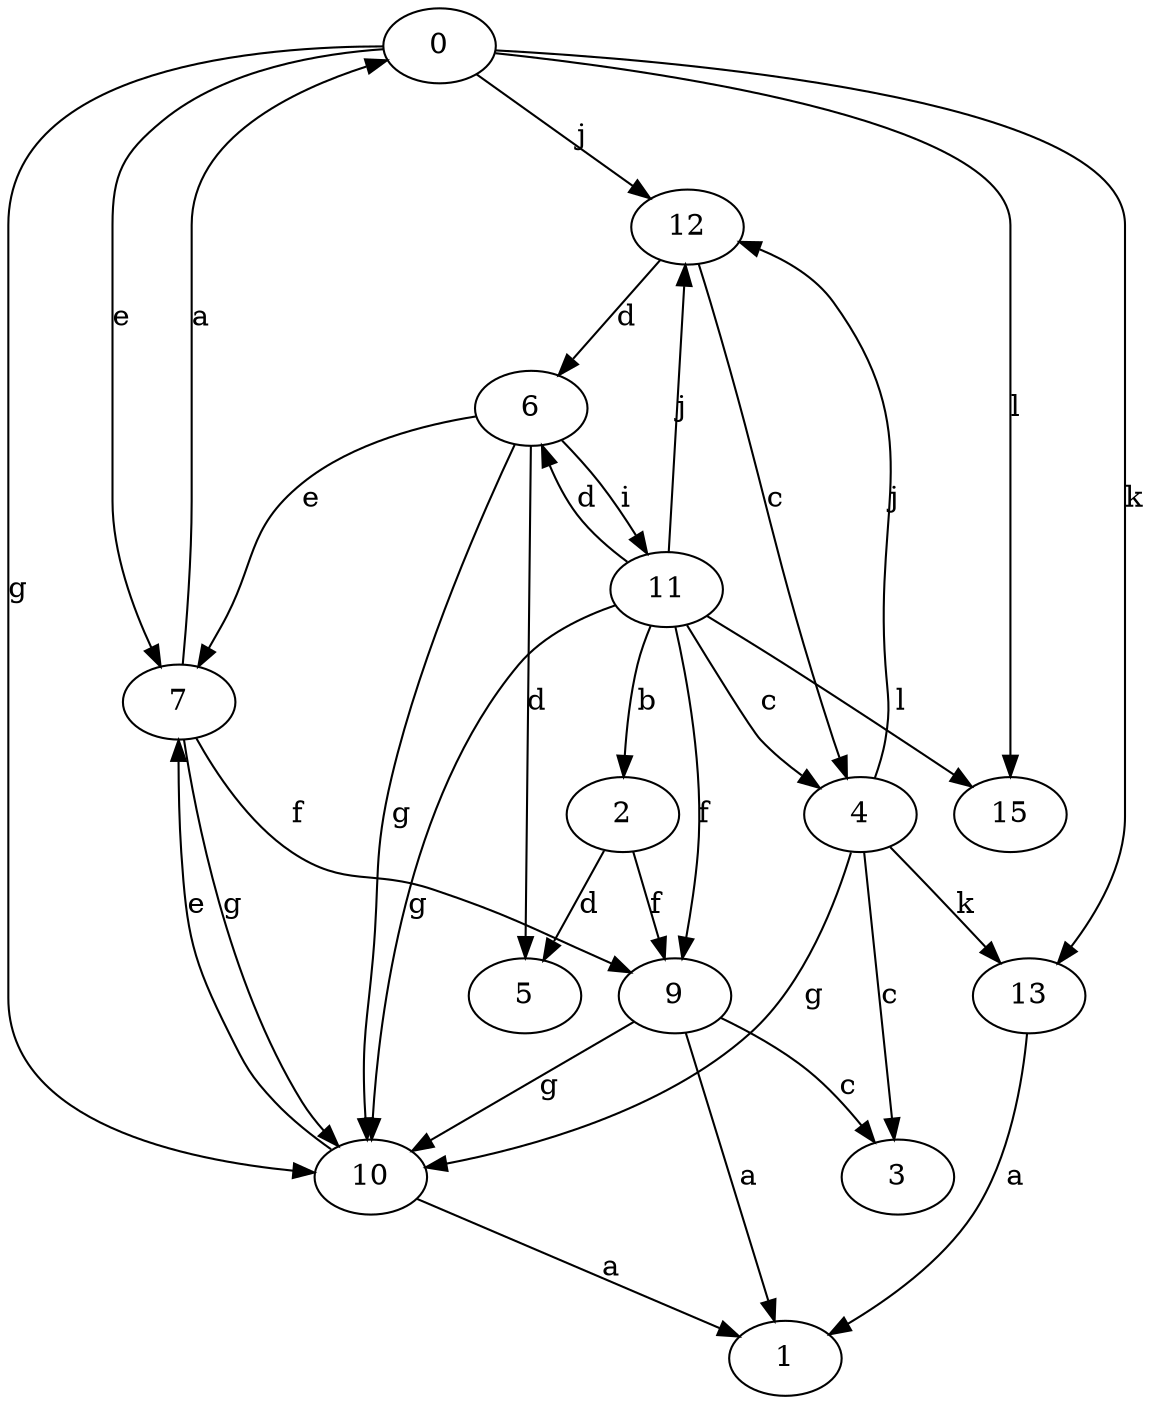 strict digraph  {
0;
1;
2;
3;
4;
5;
6;
7;
9;
10;
11;
12;
13;
15;
0 -> 7  [label=e];
0 -> 10  [label=g];
0 -> 12  [label=j];
0 -> 13  [label=k];
0 -> 15  [label=l];
2 -> 5  [label=d];
2 -> 9  [label=f];
4 -> 3  [label=c];
4 -> 10  [label=g];
4 -> 12  [label=j];
4 -> 13  [label=k];
6 -> 5  [label=d];
6 -> 7  [label=e];
6 -> 10  [label=g];
6 -> 11  [label=i];
7 -> 0  [label=a];
7 -> 9  [label=f];
7 -> 10  [label=g];
9 -> 1  [label=a];
9 -> 3  [label=c];
9 -> 10  [label=g];
10 -> 1  [label=a];
10 -> 7  [label=e];
11 -> 2  [label=b];
11 -> 4  [label=c];
11 -> 6  [label=d];
11 -> 9  [label=f];
11 -> 10  [label=g];
11 -> 12  [label=j];
11 -> 15  [label=l];
12 -> 4  [label=c];
12 -> 6  [label=d];
13 -> 1  [label=a];
}
